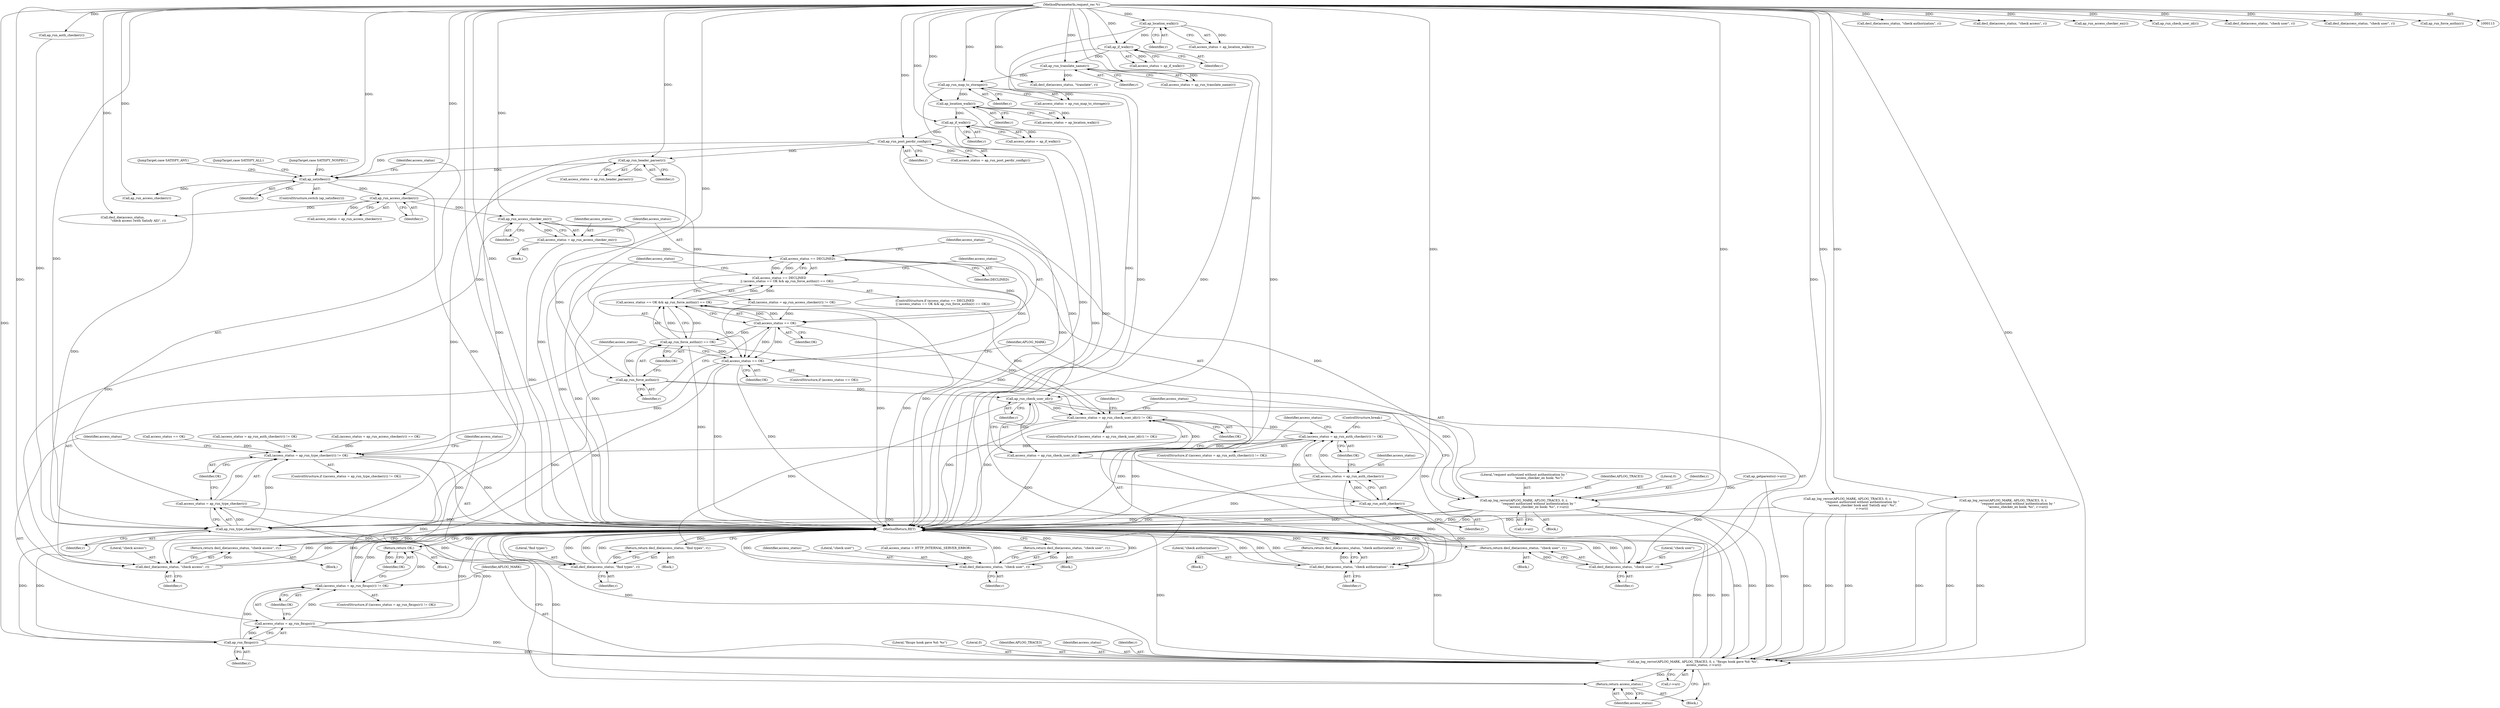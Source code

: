 digraph "0_httpd_cd2b7a26c776b0754fb98426a67804fd48118708@pointer" {
"1000419" [label="(Call,ap_run_access_checker_ex(r))"];
"1000408" [label="(Call,ap_run_access_checker(r))"];
"1000399" [label="(Call,ap_satisfies(r))"];
"1000309" [label="(Call,ap_run_post_perdir_config(r))"];
"1000276" [label="(Call,ap_if_walk(r))"];
"1000268" [label="(Call,ap_location_walk(r))"];
"1000260" [label="(Call,ap_run_map_to_storage(r))"];
"1000240" [label="(Call,ap_run_translate_name(r))"];
"1000207" [label="(Call,ap_if_walk(r))"];
"1000199" [label="(Call,ap_location_walk(r))"];
"1000114" [label="(MethodParameterIn,request_rec *r)"];
"1000324" [label="(Call,ap_run_header_parser(r))"];
"1000417" [label="(Call,access_status = ap_run_access_checker_ex(r))"];
"1000423" [label="(Call,access_status == DECLINED)"];
"1000422" [label="(Call,access_status == DECLINED\n                || (access_status == OK && ap_run_force_authn(r) == OK))"];
"1000427" [label="(Call,access_status == OK)"];
"1000426" [label="(Call,access_status == OK && ap_run_force_authn(r) == OK)"];
"1000430" [label="(Call,ap_run_force_authn(r) == OK)"];
"1000436" [label="(Call,(access_status = ap_run_check_user_id(r)) != OK)"];
"1000464" [label="(Call,(access_status = ap_run_auth_checker(r)) != OK)"];
"1000601" [label="(Call,(access_status = ap_run_type_checker(r)) != OK)"];
"1000614" [label="(Call,(access_status = ap_run_fixups(r)) != OK)"];
"1000633" [label="(Return,return OK;)"];
"1000478" [label="(Call,access_status == OK)"];
"1000494" [label="(Call,decl_die(access_status, \"check access\", r))"];
"1000493" [label="(Return,return decl_die(access_status, \"check access\", r);)"];
"1000431" [label="(Call,ap_run_force_authn(r))"];
"1000439" [label="(Call,ap_run_check_user_id(r))"];
"1000437" [label="(Call,access_status = ap_run_check_user_id(r))"];
"1000444" [label="(Call,decl_die(access_status, \"check user\", r))"];
"1000443" [label="(Return,return decl_die(access_status, \"check user\", r);)"];
"1000459" [label="(Call,decl_die(access_status, \"check user\", r))"];
"1000458" [label="(Return,return decl_die(access_status, \"check user\", r);)"];
"1000467" [label="(Call,ap_run_auth_checker(r))"];
"1000465" [label="(Call,access_status = ap_run_auth_checker(r))"];
"1000472" [label="(Call,decl_die(access_status, \"check authorization\", r))"];
"1000471" [label="(Return,return decl_die(access_status, \"check authorization\", r);)"];
"1000604" [label="(Call,ap_run_type_checker(r))"];
"1000602" [label="(Call,access_status = ap_run_type_checker(r))"];
"1000609" [label="(Call,decl_die(access_status, \"find types\", r))"];
"1000608" [label="(Return,return decl_die(access_status, \"find types\", r);)"];
"1000617" [label="(Call,ap_run_fixups(r))"];
"1000615" [label="(Call,access_status = ap_run_fixups(r))"];
"1000621" [label="(Call,ap_log_rerror(APLOG_MARK, APLOG_TRACE3, 0, r, \"fixups hook gave %d: %s\",\n                      access_status, r->uri))"];
"1000631" [label="(Return,return access_status;)"];
"1000482" [label="(Call,ap_log_rerror(APLOG_MARK, APLOG_TRACE3, 0, r,\n                              \"request authorized without authentication by \"\n                              \"access_checker_ex hook: %s\", r->uri))"];
"1000467" [label="(Call,ap_run_auth_checker(r))"];
"1000486" [label="(Identifier,r)"];
"1000445" [label="(Identifier,access_status)"];
"1000464" [label="(Call,(access_status = ap_run_auth_checker(r)) != OK)"];
"1000462" [label="(Identifier,r)"];
"1000258" [label="(Call,access_status = ap_run_map_to_storage(r))"];
"1000422" [label="(Call,access_status == DECLINED\n                || (access_status == OK && ap_run_force_authn(r) == OK))"];
"1000610" [label="(Identifier,access_status)"];
"1000618" [label="(Identifier,r)"];
"1000487" [label="(Literal,\"request authorized without authentication by \"\n                              \"access_checker_ex hook: %s\")"];
"1000498" [label="(ControlStructure,break;)"];
"1000277" [label="(Identifier,r)"];
"1000468" [label="(Identifier,r)"];
"1000479" [label="(Identifier,access_status)"];
"1000494" [label="(Call,decl_die(access_status, \"check access\", r))"];
"1000609" [label="(Call,decl_die(access_status, \"find types\", r))"];
"1000460" [label="(Identifier,access_status)"];
"1000441" [label="(Identifier,OK)"];
"1000402" [label="(JumpTarget,case SATISFY_ALL:)"];
"1000240" [label="(Call,ap_run_translate_name(r))"];
"1000608" [label="(Return,return decl_die(access_status, \"find types\", r);)"];
"1000573" [label="(Call,decl_die(access_status, \"check authorization\", r))"];
"1000461" [label="(Literal,\"check user\")"];
"1000635" [label="(MethodReturn,RET)"];
"1000470" [label="(Block,)"];
"1000241" [label="(Identifier,r)"];
"1000426" [label="(Call,access_status == OK && ap_run_force_authn(r) == OK)"];
"1000454" [label="(Block,)"];
"1000634" [label="(Identifier,OK)"];
"1000115" [label="(Block,)"];
"1000463" [label="(ControlStructure,if ((access_status = ap_run_auth_checker(r)) != OK))"];
"1000114" [label="(MethodParameterIn,request_rec *r)"];
"1000447" [label="(Identifier,r)"];
"1000431" [label="(Call,ap_run_force_authn(r))"];
"1000484" [label="(Identifier,APLOG_TRACE3)"];
"1000568" [label="(Call,ap_run_auth_checker(r))"];
"1000325" [label="(Identifier,r)"];
"1000495" [label="(Identifier,access_status)"];
"1000617" [label="(Call,ap_run_fixups(r))"];
"1000595" [label="(Call,decl_die(access_status, \"check access\", r))"];
"1000401" [label="(Block,)"];
"1000473" [label="(Identifier,access_status)"];
"1000446" [label="(Literal,\"check user\")"];
"1000603" [label="(Identifier,access_status)"];
"1000398" [label="(ControlStructure,switch (ap_satisfies(r)))"];
"1000496" [label="(Literal,\"check access\")"];
"1000483" [label="(Identifier,APLOG_MARK)"];
"1000205" [label="(Call,access_status = ap_if_walk(r))"];
"1000458" [label="(Return,return decl_die(access_status, \"check user\", r);)"];
"1000443" [label="(Return,return decl_die(access_status, \"check user\", r);)"];
"1000520" [label="(Call,ap_run_access_checker_ex(r))"];
"1000432" [label="(Identifier,r)"];
"1000406" [label="(Call,access_status = ap_run_access_checker(r))"];
"1000626" [label="(Literal,\"fixups hook gave %d: %s\")"];
"1000309" [label="(Call,ap_run_post_perdir_config(r))"];
"1000492" [label="(Block,)"];
"1000631" [label="(Return,return access_status;)"];
"1000200" [label="(Identifier,r)"];
"1000477" [label="(ControlStructure,if (access_status == OK))"];
"1000488" [label="(Call,r->uri)"];
"1000433" [label="(Identifier,OK)"];
"1000423" [label="(Call,access_status == DECLINED)"];
"1000451" [label="(Identifier,r)"];
"1000428" [label="(Identifier,access_status)"];
"1000400" [label="(Identifier,r)"];
"1000244" [label="(Call,decl_die(access_status, \"translate\", r))"];
"1000619" [label="(Identifier,OK)"];
"1000438" [label="(Identifier,access_status)"];
"1000614" [label="(Call,(access_status = ap_run_fixups(r)) != OK)"];
"1000260" [label="(Call,ap_run_map_to_storage(r))"];
"1000607" [label="(Block,)"];
"1000405" [label="(Call,(access_status = ap_run_access_checker(r)) != OK)"];
"1000310" [label="(Identifier,r)"];
"1000624" [label="(Literal,0)"];
"1000425" [label="(Identifier,DECLINED)"];
"1000444" [label="(Call,decl_die(access_status, \"check user\", r))"];
"1000436" [label="(Call,(access_status = ap_run_check_user_id(r)) != OK)"];
"1000482" [label="(Call,ap_log_rerror(APLOG_MARK, APLOG_TRACE3, 0, r,\n                              \"request authorized without authentication by \"\n                              \"access_checker_ex hook: %s\", r->uri))"];
"1000497" [label="(Identifier,r)"];
"1000437" [label="(Call,access_status = ap_run_check_user_id(r))"];
"1000427" [label="(Call,access_status == OK)"];
"1000475" [label="(Identifier,r)"];
"1000602" [label="(Call,access_status = ap_run_type_checker(r))"];
"1000622" [label="(Identifier,APLOG_MARK)"];
"1000540" [label="(Call,ap_run_check_user_id(r))"];
"1000545" [label="(Call,decl_die(access_status, \"check user\", r))"];
"1000600" [label="(ControlStructure,if ((access_status = ap_run_type_checker(r)) != OK))"];
"1000604" [label="(Call,ap_run_type_checker(r))"];
"1000485" [label="(Literal,0)"];
"1000480" [label="(Identifier,OK)"];
"1000474" [label="(Literal,\"check authorization\")"];
"1000465" [label="(Call,access_status = ap_run_auth_checker(r))"];
"1000409" [label="(Identifier,r)"];
"1000621" [label="(Call,ap_log_rerror(APLOG_MARK, APLOG_TRACE3, 0, r, \"fixups hook gave %d: %s\",\n                      access_status, r->uri))"];
"1000611" [label="(Literal,\"find types\")"];
"1000560" [label="(Call,decl_die(access_status, \"check user\", r))"];
"1000421" [label="(ControlStructure,if (access_status == DECLINED\n                || (access_status == OK && ap_run_force_authn(r) == OK)))"];
"1000532" [label="(Call,ap_run_force_authn(r))"];
"1000613" [label="(ControlStructure,if ((access_status = ap_run_fixups(r)) != OK))"];
"1000623" [label="(Identifier,APLOG_TRACE3)"];
"1000269" [label="(Identifier,r)"];
"1000268" [label="(Call,ap_location_walk(r))"];
"1000408" [label="(Call,ap_run_access_checker(r))"];
"1000274" [label="(Call,access_status = ap_if_walk(r))"];
"1000420" [label="(Identifier,r)"];
"1000276" [label="(Call,ap_if_walk(r))"];
"1000417" [label="(Call,access_status = ap_run_access_checker_ex(r))"];
"1000601" [label="(Call,(access_status = ap_run_type_checker(r)) != OK)"];
"1000208" [label="(Identifier,r)"];
"1000403" [label="(JumpTarget,case SATISFY_NOSPEC:)"];
"1000579" [label="(Call,access_status == OK)"];
"1000324" [label="(Call,ap_run_header_parser(r))"];
"1000612" [label="(Identifier,r)"];
"1000439" [label="(Call,ap_run_check_user_id(r))"];
"1000481" [label="(Block,)"];
"1000197" [label="(Call,access_status = ap_location_walk(r))"];
"1000188" [label="(Call,ap_getparents(r->uri))"];
"1000307" [label="(Call,access_status = ap_run_post_perdir_config(r))"];
"1000413" [label="(Call,decl_die(access_status,\n                                \"check access (with Satisfy All)\", r))"];
"1000633" [label="(Return,return OK;)"];
"1000424" [label="(Identifier,access_status)"];
"1000627" [label="(Identifier,access_status)"];
"1000478" [label="(Call,access_status == OK)"];
"1000628" [label="(Call,r->uri)"];
"1000565" [label="(Call,(access_status = ap_run_auth_checker(r)) != OK)"];
"1000499" [label="(JumpTarget,case SATISFY_ANY:)"];
"1000466" [label="(Identifier,access_status)"];
"1000504" [label="(Call,ap_run_access_checker(r))"];
"1000471" [label="(Return,return decl_die(access_status, \"check authorization\", r);)"];
"1000418" [label="(Identifier,access_status)"];
"1000616" [label="(Identifier,access_status)"];
"1000501" [label="(Call,(access_status = ap_run_access_checker(r)) == OK)"];
"1000419" [label="(Call,ap_run_access_checker_ex(r))"];
"1000266" [label="(Call,access_status = ap_location_walk(r))"];
"1000207" [label="(Call,ap_if_walk(r))"];
"1000472" [label="(Call,decl_die(access_status, \"check authorization\", r))"];
"1000508" [label="(Call,ap_log_rerror(APLOG_MARK, APLOG_TRACE3, 0, r,\n                              \"request authorized without authentication by \"\n                              \"access_checker hook and 'Satisfy any': %s\",\n                              r->uri))"];
"1000632" [label="(Identifier,access_status)"];
"1000429" [label="(Identifier,OK)"];
"1000322" [label="(Call,access_status = ap_run_header_parser(r))"];
"1000493" [label="(Return,return decl_die(access_status, \"check access\", r);)"];
"1000399" [label="(Call,ap_satisfies(r))"];
"1000238" [label="(Call,access_status = ap_run_translate_name(r))"];
"1000620" [label="(Block,)"];
"1000625" [label="(Identifier,r)"];
"1000430" [label="(Call,ap_run_force_authn(r) == OK)"];
"1000261" [label="(Identifier,r)"];
"1000469" [label="(Identifier,OK)"];
"1000440" [label="(Identifier,r)"];
"1000455" [label="(Call,access_status = HTTP_INTERNAL_SERVER_ERROR)"];
"1000459" [label="(Call,decl_die(access_status, \"check user\", r))"];
"1000606" [label="(Identifier,OK)"];
"1000442" [label="(Block,)"];
"1000199" [label="(Call,ap_location_walk(r))"];
"1000615" [label="(Call,access_status = ap_run_fixups(r))"];
"1000435" [label="(ControlStructure,if ((access_status = ap_run_check_user_id(r)) != OK))"];
"1000583" [label="(Call,ap_log_rerror(APLOG_MARK, APLOG_TRACE3, 0, r,\n                              \"request authorized without authentication by \"\n                              \"access_checker_ex hook: %s\", r->uri))"];
"1000605" [label="(Identifier,r)"];
"1000419" -> "1000417"  [label="AST: "];
"1000419" -> "1000420"  [label="CFG: "];
"1000420" -> "1000419"  [label="AST: "];
"1000417" -> "1000419"  [label="CFG: "];
"1000419" -> "1000417"  [label="DDG: "];
"1000408" -> "1000419"  [label="DDG: "];
"1000114" -> "1000419"  [label="DDG: "];
"1000419" -> "1000431"  [label="DDG: "];
"1000419" -> "1000439"  [label="DDG: "];
"1000419" -> "1000482"  [label="DDG: "];
"1000419" -> "1000494"  [label="DDG: "];
"1000408" -> "1000406"  [label="AST: "];
"1000408" -> "1000409"  [label="CFG: "];
"1000409" -> "1000408"  [label="AST: "];
"1000406" -> "1000408"  [label="CFG: "];
"1000408" -> "1000405"  [label="DDG: "];
"1000408" -> "1000406"  [label="DDG: "];
"1000399" -> "1000408"  [label="DDG: "];
"1000114" -> "1000408"  [label="DDG: "];
"1000408" -> "1000413"  [label="DDG: "];
"1000399" -> "1000398"  [label="AST: "];
"1000399" -> "1000400"  [label="CFG: "];
"1000400" -> "1000399"  [label="AST: "];
"1000402" -> "1000399"  [label="CFG: "];
"1000403" -> "1000399"  [label="CFG: "];
"1000499" -> "1000399"  [label="CFG: "];
"1000603" -> "1000399"  [label="CFG: "];
"1000399" -> "1000635"  [label="DDG: "];
"1000309" -> "1000399"  [label="DDG: "];
"1000324" -> "1000399"  [label="DDG: "];
"1000114" -> "1000399"  [label="DDG: "];
"1000399" -> "1000504"  [label="DDG: "];
"1000399" -> "1000604"  [label="DDG: "];
"1000309" -> "1000307"  [label="AST: "];
"1000309" -> "1000310"  [label="CFG: "];
"1000310" -> "1000309"  [label="AST: "];
"1000307" -> "1000309"  [label="CFG: "];
"1000309" -> "1000635"  [label="DDG: "];
"1000309" -> "1000307"  [label="DDG: "];
"1000276" -> "1000309"  [label="DDG: "];
"1000114" -> "1000309"  [label="DDG: "];
"1000309" -> "1000324"  [label="DDG: "];
"1000309" -> "1000604"  [label="DDG: "];
"1000276" -> "1000274"  [label="AST: "];
"1000276" -> "1000277"  [label="CFG: "];
"1000277" -> "1000276"  [label="AST: "];
"1000274" -> "1000276"  [label="CFG: "];
"1000276" -> "1000635"  [label="DDG: "];
"1000276" -> "1000274"  [label="DDG: "];
"1000268" -> "1000276"  [label="DDG: "];
"1000114" -> "1000276"  [label="DDG: "];
"1000268" -> "1000266"  [label="AST: "];
"1000268" -> "1000269"  [label="CFG: "];
"1000269" -> "1000268"  [label="AST: "];
"1000266" -> "1000268"  [label="CFG: "];
"1000268" -> "1000635"  [label="DDG: "];
"1000268" -> "1000266"  [label="DDG: "];
"1000260" -> "1000268"  [label="DDG: "];
"1000114" -> "1000268"  [label="DDG: "];
"1000260" -> "1000258"  [label="AST: "];
"1000260" -> "1000261"  [label="CFG: "];
"1000261" -> "1000260"  [label="AST: "];
"1000258" -> "1000260"  [label="CFG: "];
"1000260" -> "1000635"  [label="DDG: "];
"1000260" -> "1000258"  [label="DDG: "];
"1000240" -> "1000260"  [label="DDG: "];
"1000114" -> "1000260"  [label="DDG: "];
"1000240" -> "1000238"  [label="AST: "];
"1000240" -> "1000241"  [label="CFG: "];
"1000241" -> "1000240"  [label="AST: "];
"1000238" -> "1000240"  [label="CFG: "];
"1000240" -> "1000238"  [label="DDG: "];
"1000207" -> "1000240"  [label="DDG: "];
"1000114" -> "1000240"  [label="DDG: "];
"1000240" -> "1000244"  [label="DDG: "];
"1000207" -> "1000205"  [label="AST: "];
"1000207" -> "1000208"  [label="CFG: "];
"1000208" -> "1000207"  [label="AST: "];
"1000205" -> "1000207"  [label="CFG: "];
"1000207" -> "1000635"  [label="DDG: "];
"1000207" -> "1000205"  [label="DDG: "];
"1000199" -> "1000207"  [label="DDG: "];
"1000114" -> "1000207"  [label="DDG: "];
"1000199" -> "1000197"  [label="AST: "];
"1000199" -> "1000200"  [label="CFG: "];
"1000200" -> "1000199"  [label="AST: "];
"1000197" -> "1000199"  [label="CFG: "];
"1000199" -> "1000635"  [label="DDG: "];
"1000199" -> "1000197"  [label="DDG: "];
"1000114" -> "1000199"  [label="DDG: "];
"1000114" -> "1000113"  [label="AST: "];
"1000114" -> "1000635"  [label="DDG: "];
"1000114" -> "1000244"  [label="DDG: "];
"1000114" -> "1000324"  [label="DDG: "];
"1000114" -> "1000413"  [label="DDG: "];
"1000114" -> "1000431"  [label="DDG: "];
"1000114" -> "1000439"  [label="DDG: "];
"1000114" -> "1000444"  [label="DDG: "];
"1000114" -> "1000459"  [label="DDG: "];
"1000114" -> "1000467"  [label="DDG: "];
"1000114" -> "1000472"  [label="DDG: "];
"1000114" -> "1000482"  [label="DDG: "];
"1000114" -> "1000494"  [label="DDG: "];
"1000114" -> "1000504"  [label="DDG: "];
"1000114" -> "1000508"  [label="DDG: "];
"1000114" -> "1000520"  [label="DDG: "];
"1000114" -> "1000532"  [label="DDG: "];
"1000114" -> "1000540"  [label="DDG: "];
"1000114" -> "1000545"  [label="DDG: "];
"1000114" -> "1000560"  [label="DDG: "];
"1000114" -> "1000568"  [label="DDG: "];
"1000114" -> "1000573"  [label="DDG: "];
"1000114" -> "1000583"  [label="DDG: "];
"1000114" -> "1000595"  [label="DDG: "];
"1000114" -> "1000604"  [label="DDG: "];
"1000114" -> "1000609"  [label="DDG: "];
"1000114" -> "1000617"  [label="DDG: "];
"1000114" -> "1000621"  [label="DDG: "];
"1000324" -> "1000322"  [label="AST: "];
"1000324" -> "1000325"  [label="CFG: "];
"1000325" -> "1000324"  [label="AST: "];
"1000322" -> "1000324"  [label="CFG: "];
"1000324" -> "1000635"  [label="DDG: "];
"1000324" -> "1000322"  [label="DDG: "];
"1000324" -> "1000604"  [label="DDG: "];
"1000417" -> "1000401"  [label="AST: "];
"1000418" -> "1000417"  [label="AST: "];
"1000424" -> "1000417"  [label="CFG: "];
"1000417" -> "1000635"  [label="DDG: "];
"1000417" -> "1000423"  [label="DDG: "];
"1000423" -> "1000422"  [label="AST: "];
"1000423" -> "1000425"  [label="CFG: "];
"1000424" -> "1000423"  [label="AST: "];
"1000425" -> "1000423"  [label="AST: "];
"1000428" -> "1000423"  [label="CFG: "];
"1000422" -> "1000423"  [label="CFG: "];
"1000423" -> "1000635"  [label="DDG: "];
"1000423" -> "1000422"  [label="DDG: "];
"1000423" -> "1000422"  [label="DDG: "];
"1000423" -> "1000427"  [label="DDG: "];
"1000423" -> "1000478"  [label="DDG: "];
"1000422" -> "1000421"  [label="AST: "];
"1000422" -> "1000426"  [label="CFG: "];
"1000426" -> "1000422"  [label="AST: "];
"1000438" -> "1000422"  [label="CFG: "];
"1000479" -> "1000422"  [label="CFG: "];
"1000422" -> "1000635"  [label="DDG: "];
"1000422" -> "1000635"  [label="DDG: "];
"1000422" -> "1000635"  [label="DDG: "];
"1000426" -> "1000422"  [label="DDG: "];
"1000426" -> "1000422"  [label="DDG: "];
"1000427" -> "1000426"  [label="AST: "];
"1000427" -> "1000429"  [label="CFG: "];
"1000428" -> "1000427"  [label="AST: "];
"1000429" -> "1000427"  [label="AST: "];
"1000432" -> "1000427"  [label="CFG: "];
"1000426" -> "1000427"  [label="CFG: "];
"1000427" -> "1000426"  [label="DDG: "];
"1000427" -> "1000426"  [label="DDG: "];
"1000405" -> "1000427"  [label="DDG: "];
"1000427" -> "1000430"  [label="DDG: "];
"1000427" -> "1000436"  [label="DDG: "];
"1000427" -> "1000478"  [label="DDG: "];
"1000427" -> "1000478"  [label="DDG: "];
"1000426" -> "1000430"  [label="CFG: "];
"1000430" -> "1000426"  [label="AST: "];
"1000426" -> "1000635"  [label="DDG: "];
"1000426" -> "1000635"  [label="DDG: "];
"1000430" -> "1000426"  [label="DDG: "];
"1000430" -> "1000426"  [label="DDG: "];
"1000430" -> "1000433"  [label="CFG: "];
"1000431" -> "1000430"  [label="AST: "];
"1000433" -> "1000430"  [label="AST: "];
"1000430" -> "1000635"  [label="DDG: "];
"1000431" -> "1000430"  [label="DDG: "];
"1000430" -> "1000436"  [label="DDG: "];
"1000430" -> "1000478"  [label="DDG: "];
"1000436" -> "1000435"  [label="AST: "];
"1000436" -> "1000441"  [label="CFG: "];
"1000437" -> "1000436"  [label="AST: "];
"1000441" -> "1000436"  [label="AST: "];
"1000445" -> "1000436"  [label="CFG: "];
"1000451" -> "1000436"  [label="CFG: "];
"1000436" -> "1000635"  [label="DDG: "];
"1000436" -> "1000635"  [label="DDG: "];
"1000437" -> "1000436"  [label="DDG: "];
"1000439" -> "1000436"  [label="DDG: "];
"1000405" -> "1000436"  [label="DDG: "];
"1000436" -> "1000464"  [label="DDG: "];
"1000464" -> "1000463"  [label="AST: "];
"1000464" -> "1000469"  [label="CFG: "];
"1000465" -> "1000464"  [label="AST: "];
"1000469" -> "1000464"  [label="AST: "];
"1000473" -> "1000464"  [label="CFG: "];
"1000498" -> "1000464"  [label="CFG: "];
"1000464" -> "1000635"  [label="DDG: "];
"1000464" -> "1000635"  [label="DDG: "];
"1000465" -> "1000464"  [label="DDG: "];
"1000467" -> "1000464"  [label="DDG: "];
"1000464" -> "1000601"  [label="DDG: "];
"1000601" -> "1000600"  [label="AST: "];
"1000601" -> "1000606"  [label="CFG: "];
"1000602" -> "1000601"  [label="AST: "];
"1000606" -> "1000601"  [label="AST: "];
"1000610" -> "1000601"  [label="CFG: "];
"1000616" -> "1000601"  [label="CFG: "];
"1000601" -> "1000635"  [label="DDG: "];
"1000601" -> "1000635"  [label="DDG: "];
"1000602" -> "1000601"  [label="DDG: "];
"1000604" -> "1000601"  [label="DDG: "];
"1000501" -> "1000601"  [label="DDG: "];
"1000478" -> "1000601"  [label="DDG: "];
"1000579" -> "1000601"  [label="DDG: "];
"1000565" -> "1000601"  [label="DDG: "];
"1000601" -> "1000614"  [label="DDG: "];
"1000614" -> "1000613"  [label="AST: "];
"1000614" -> "1000619"  [label="CFG: "];
"1000615" -> "1000614"  [label="AST: "];
"1000619" -> "1000614"  [label="AST: "];
"1000622" -> "1000614"  [label="CFG: "];
"1000634" -> "1000614"  [label="CFG: "];
"1000614" -> "1000635"  [label="DDG: "];
"1000614" -> "1000635"  [label="DDG: "];
"1000615" -> "1000614"  [label="DDG: "];
"1000617" -> "1000614"  [label="DDG: "];
"1000614" -> "1000633"  [label="DDG: "];
"1000633" -> "1000115"  [label="AST: "];
"1000633" -> "1000634"  [label="CFG: "];
"1000634" -> "1000633"  [label="AST: "];
"1000635" -> "1000633"  [label="CFG: "];
"1000633" -> "1000635"  [label="DDG: "];
"1000634" -> "1000633"  [label="DDG: "];
"1000478" -> "1000477"  [label="AST: "];
"1000478" -> "1000480"  [label="CFG: "];
"1000479" -> "1000478"  [label="AST: "];
"1000480" -> "1000478"  [label="AST: "];
"1000483" -> "1000478"  [label="CFG: "];
"1000495" -> "1000478"  [label="CFG: "];
"1000478" -> "1000635"  [label="DDG: "];
"1000478" -> "1000635"  [label="DDG: "];
"1000405" -> "1000478"  [label="DDG: "];
"1000478" -> "1000494"  [label="DDG: "];
"1000494" -> "1000493"  [label="AST: "];
"1000494" -> "1000497"  [label="CFG: "];
"1000495" -> "1000494"  [label="AST: "];
"1000496" -> "1000494"  [label="AST: "];
"1000497" -> "1000494"  [label="AST: "];
"1000493" -> "1000494"  [label="CFG: "];
"1000494" -> "1000635"  [label="DDG: "];
"1000494" -> "1000635"  [label="DDG: "];
"1000494" -> "1000635"  [label="DDG: "];
"1000494" -> "1000493"  [label="DDG: "];
"1000431" -> "1000494"  [label="DDG: "];
"1000493" -> "1000492"  [label="AST: "];
"1000635" -> "1000493"  [label="CFG: "];
"1000493" -> "1000635"  [label="DDG: "];
"1000431" -> "1000432"  [label="CFG: "];
"1000432" -> "1000431"  [label="AST: "];
"1000433" -> "1000431"  [label="CFG: "];
"1000431" -> "1000439"  [label="DDG: "];
"1000431" -> "1000482"  [label="DDG: "];
"1000439" -> "1000437"  [label="AST: "];
"1000439" -> "1000440"  [label="CFG: "];
"1000440" -> "1000439"  [label="AST: "];
"1000437" -> "1000439"  [label="CFG: "];
"1000439" -> "1000437"  [label="DDG: "];
"1000439" -> "1000444"  [label="DDG: "];
"1000439" -> "1000459"  [label="DDG: "];
"1000439" -> "1000467"  [label="DDG: "];
"1000438" -> "1000437"  [label="AST: "];
"1000441" -> "1000437"  [label="CFG: "];
"1000437" -> "1000635"  [label="DDG: "];
"1000437" -> "1000444"  [label="DDG: "];
"1000444" -> "1000443"  [label="AST: "];
"1000444" -> "1000447"  [label="CFG: "];
"1000445" -> "1000444"  [label="AST: "];
"1000446" -> "1000444"  [label="AST: "];
"1000447" -> "1000444"  [label="AST: "];
"1000443" -> "1000444"  [label="CFG: "];
"1000444" -> "1000635"  [label="DDG: "];
"1000444" -> "1000635"  [label="DDG: "];
"1000444" -> "1000635"  [label="DDG: "];
"1000444" -> "1000443"  [label="DDG: "];
"1000443" -> "1000442"  [label="AST: "];
"1000635" -> "1000443"  [label="CFG: "];
"1000443" -> "1000635"  [label="DDG: "];
"1000459" -> "1000458"  [label="AST: "];
"1000459" -> "1000462"  [label="CFG: "];
"1000460" -> "1000459"  [label="AST: "];
"1000461" -> "1000459"  [label="AST: "];
"1000462" -> "1000459"  [label="AST: "];
"1000458" -> "1000459"  [label="CFG: "];
"1000459" -> "1000635"  [label="DDG: "];
"1000459" -> "1000635"  [label="DDG: "];
"1000459" -> "1000635"  [label="DDG: "];
"1000459" -> "1000458"  [label="DDG: "];
"1000455" -> "1000459"  [label="DDG: "];
"1000458" -> "1000454"  [label="AST: "];
"1000635" -> "1000458"  [label="CFG: "];
"1000458" -> "1000635"  [label="DDG: "];
"1000467" -> "1000465"  [label="AST: "];
"1000467" -> "1000468"  [label="CFG: "];
"1000468" -> "1000467"  [label="AST: "];
"1000465" -> "1000467"  [label="CFG: "];
"1000467" -> "1000465"  [label="DDG: "];
"1000467" -> "1000472"  [label="DDG: "];
"1000467" -> "1000604"  [label="DDG: "];
"1000466" -> "1000465"  [label="AST: "];
"1000469" -> "1000465"  [label="CFG: "];
"1000465" -> "1000635"  [label="DDG: "];
"1000465" -> "1000472"  [label="DDG: "];
"1000472" -> "1000471"  [label="AST: "];
"1000472" -> "1000475"  [label="CFG: "];
"1000473" -> "1000472"  [label="AST: "];
"1000474" -> "1000472"  [label="AST: "];
"1000475" -> "1000472"  [label="AST: "];
"1000471" -> "1000472"  [label="CFG: "];
"1000472" -> "1000635"  [label="DDG: "];
"1000472" -> "1000635"  [label="DDG: "];
"1000472" -> "1000635"  [label="DDG: "];
"1000472" -> "1000471"  [label="DDG: "];
"1000471" -> "1000470"  [label="AST: "];
"1000635" -> "1000471"  [label="CFG: "];
"1000471" -> "1000635"  [label="DDG: "];
"1000604" -> "1000602"  [label="AST: "];
"1000604" -> "1000605"  [label="CFG: "];
"1000605" -> "1000604"  [label="AST: "];
"1000602" -> "1000604"  [label="CFG: "];
"1000604" -> "1000602"  [label="DDG: "];
"1000482" -> "1000604"  [label="DDG: "];
"1000568" -> "1000604"  [label="DDG: "];
"1000583" -> "1000604"  [label="DDG: "];
"1000508" -> "1000604"  [label="DDG: "];
"1000604" -> "1000609"  [label="DDG: "];
"1000604" -> "1000617"  [label="DDG: "];
"1000603" -> "1000602"  [label="AST: "];
"1000606" -> "1000602"  [label="CFG: "];
"1000602" -> "1000635"  [label="DDG: "];
"1000602" -> "1000609"  [label="DDG: "];
"1000609" -> "1000608"  [label="AST: "];
"1000609" -> "1000612"  [label="CFG: "];
"1000610" -> "1000609"  [label="AST: "];
"1000611" -> "1000609"  [label="AST: "];
"1000612" -> "1000609"  [label="AST: "];
"1000608" -> "1000609"  [label="CFG: "];
"1000609" -> "1000635"  [label="DDG: "];
"1000609" -> "1000635"  [label="DDG: "];
"1000609" -> "1000635"  [label="DDG: "];
"1000609" -> "1000608"  [label="DDG: "];
"1000608" -> "1000607"  [label="AST: "];
"1000635" -> "1000608"  [label="CFG: "];
"1000608" -> "1000635"  [label="DDG: "];
"1000617" -> "1000615"  [label="AST: "];
"1000617" -> "1000618"  [label="CFG: "];
"1000618" -> "1000617"  [label="AST: "];
"1000615" -> "1000617"  [label="CFG: "];
"1000617" -> "1000635"  [label="DDG: "];
"1000617" -> "1000615"  [label="DDG: "];
"1000617" -> "1000621"  [label="DDG: "];
"1000616" -> "1000615"  [label="AST: "];
"1000619" -> "1000615"  [label="CFG: "];
"1000615" -> "1000635"  [label="DDG: "];
"1000615" -> "1000635"  [label="DDG: "];
"1000615" -> "1000621"  [label="DDG: "];
"1000621" -> "1000620"  [label="AST: "];
"1000621" -> "1000628"  [label="CFG: "];
"1000622" -> "1000621"  [label="AST: "];
"1000623" -> "1000621"  [label="AST: "];
"1000624" -> "1000621"  [label="AST: "];
"1000625" -> "1000621"  [label="AST: "];
"1000626" -> "1000621"  [label="AST: "];
"1000627" -> "1000621"  [label="AST: "];
"1000628" -> "1000621"  [label="AST: "];
"1000632" -> "1000621"  [label="CFG: "];
"1000621" -> "1000635"  [label="DDG: "];
"1000621" -> "1000635"  [label="DDG: "];
"1000621" -> "1000635"  [label="DDG: "];
"1000621" -> "1000635"  [label="DDG: "];
"1000621" -> "1000635"  [label="DDG: "];
"1000621" -> "1000635"  [label="DDG: "];
"1000508" -> "1000621"  [label="DDG: "];
"1000508" -> "1000621"  [label="DDG: "];
"1000508" -> "1000621"  [label="DDG: "];
"1000482" -> "1000621"  [label="DDG: "];
"1000482" -> "1000621"  [label="DDG: "];
"1000482" -> "1000621"  [label="DDG: "];
"1000583" -> "1000621"  [label="DDG: "];
"1000583" -> "1000621"  [label="DDG: "];
"1000583" -> "1000621"  [label="DDG: "];
"1000188" -> "1000621"  [label="DDG: "];
"1000621" -> "1000631"  [label="DDG: "];
"1000631" -> "1000620"  [label="AST: "];
"1000631" -> "1000632"  [label="CFG: "];
"1000632" -> "1000631"  [label="AST: "];
"1000635" -> "1000631"  [label="CFG: "];
"1000631" -> "1000635"  [label="DDG: "];
"1000632" -> "1000631"  [label="DDG: "];
"1000482" -> "1000481"  [label="AST: "];
"1000482" -> "1000488"  [label="CFG: "];
"1000483" -> "1000482"  [label="AST: "];
"1000484" -> "1000482"  [label="AST: "];
"1000485" -> "1000482"  [label="AST: "];
"1000486" -> "1000482"  [label="AST: "];
"1000487" -> "1000482"  [label="AST: "];
"1000488" -> "1000482"  [label="AST: "];
"1000498" -> "1000482"  [label="CFG: "];
"1000482" -> "1000635"  [label="DDG: "];
"1000482" -> "1000635"  [label="DDG: "];
"1000482" -> "1000635"  [label="DDG: "];
"1000482" -> "1000635"  [label="DDG: "];
"1000188" -> "1000482"  [label="DDG: "];
}
